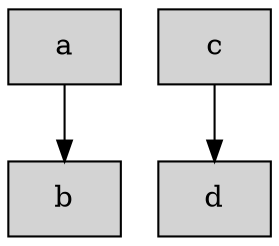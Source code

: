 # 演示subgraph

digraph {
    node [shape=record];

    subgraph sub_0 {
        node [style=filled];
        a -> b;
    }
    
    subgraph sub_1 {
        node [style=filled];
        c -> d;
    }
}